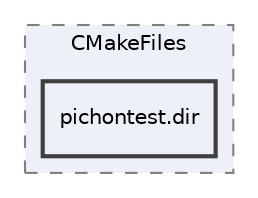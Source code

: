 digraph "/home/francisco/Projects/gameEngines/Pong/build/tests/pichon/CMakeFiles/pichontest.dir"
{
 // LATEX_PDF_SIZE
  edge [fontname="Helvetica",fontsize="10",labelfontname="Helvetica",labelfontsize="10"];
  node [fontname="Helvetica",fontsize="10",shape=record];
  compound=true
  subgraph clusterdir_88d04ffa8be6ea4897a4236b23f0e064 {
    graph [ bgcolor="#edf0f7", pencolor="grey50", style="filled,dashed,", label="CMakeFiles", fontname="Helvetica", fontsize="10", URL="dir_88d04ffa8be6ea4897a4236b23f0e064.html"]
  dir_b2fb89d46e57c513d1aec865c2a94a5d [shape=box, label="pichontest.dir", style="filled,bold,", fillcolor="#edf0f7", color="grey25", URL="dir_b2fb89d46e57c513d1aec865c2a94a5d.html"];
  }
}
